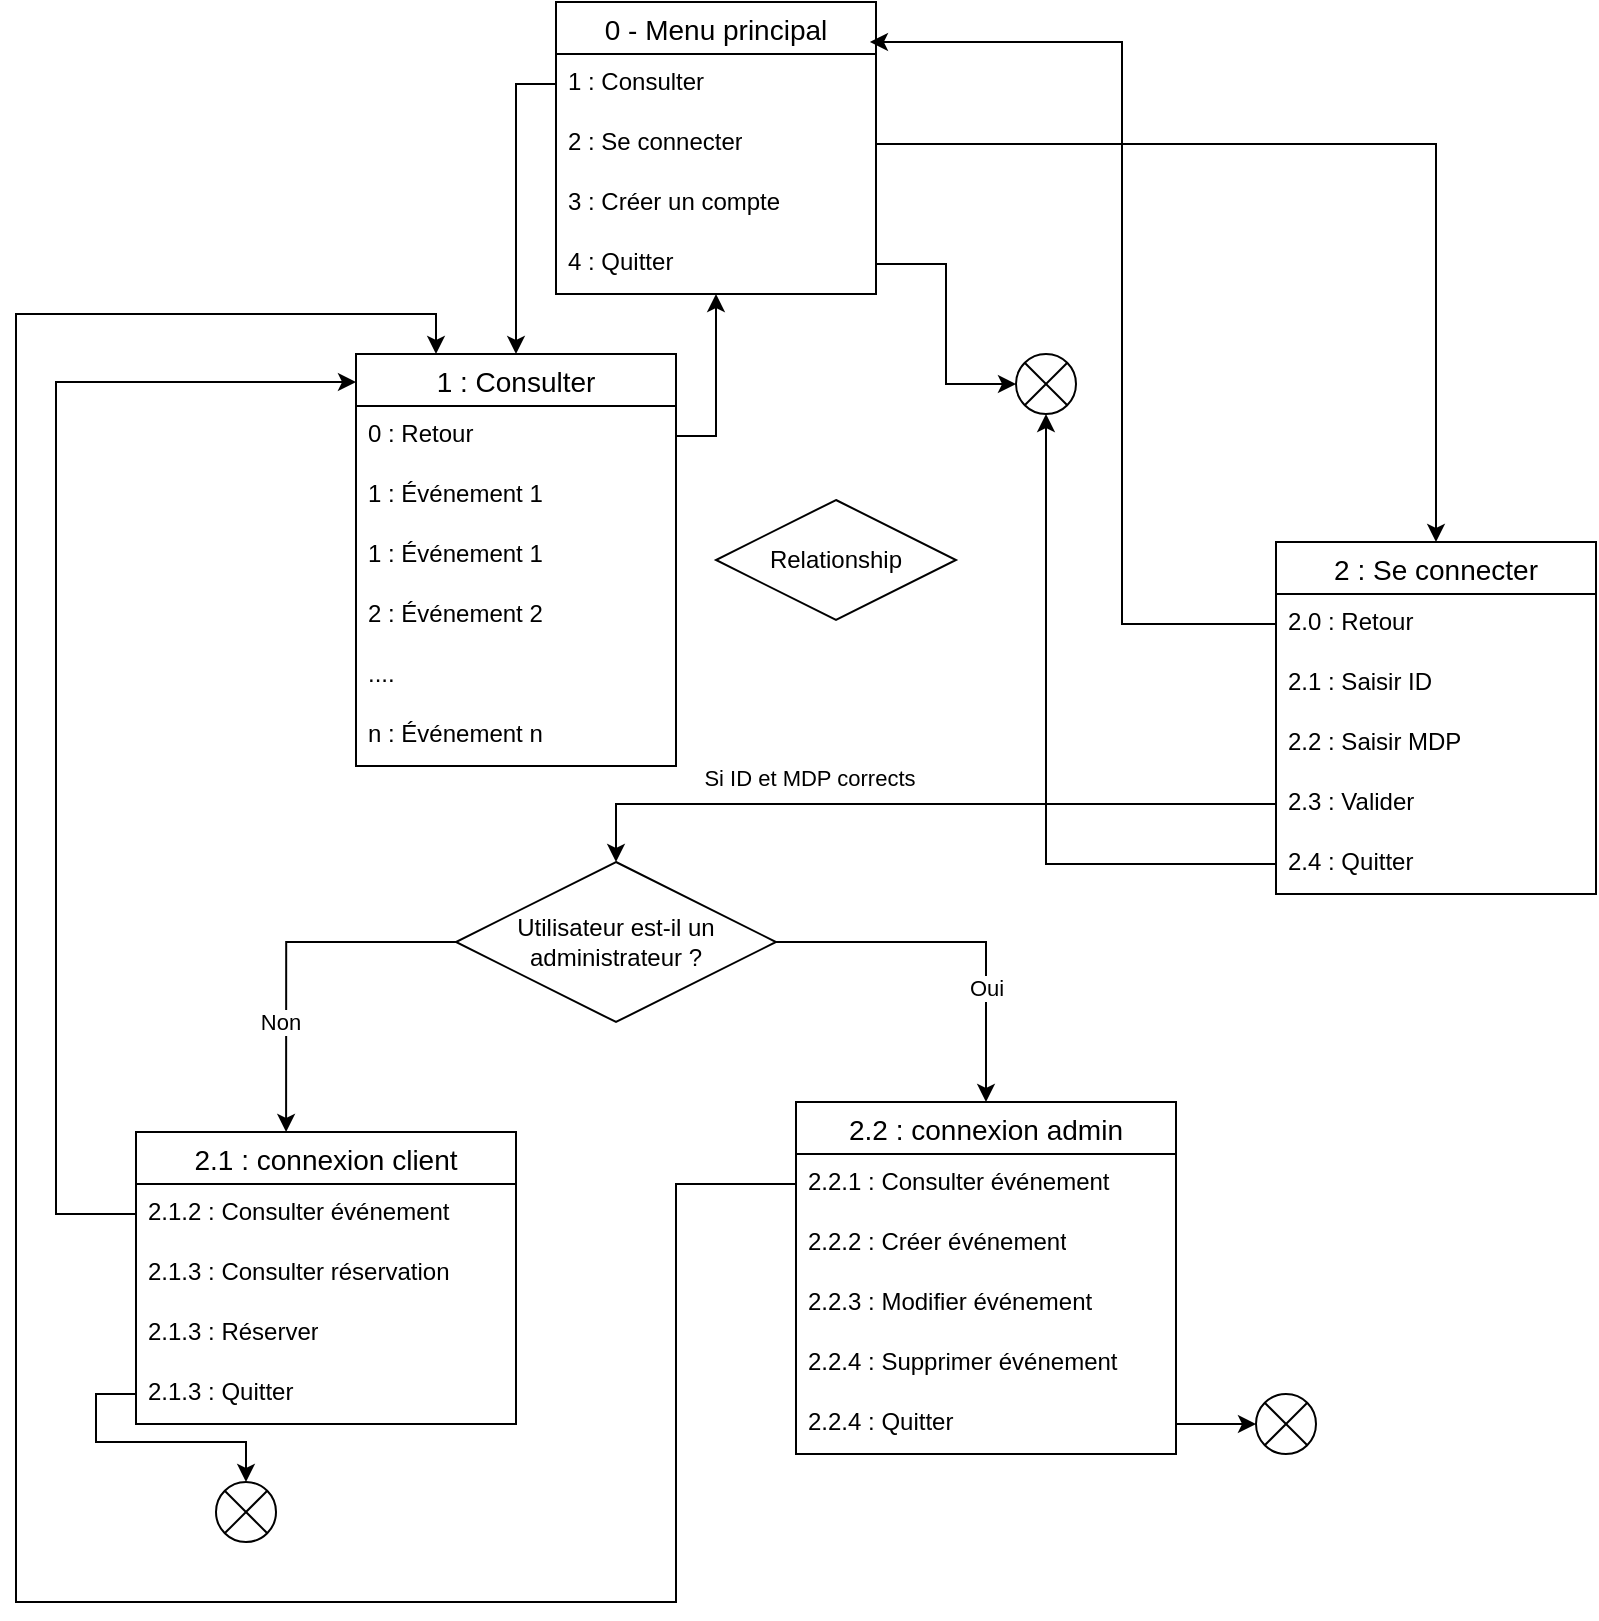 <mxfile version="28.2.3">
  <diagram id="kgpKYQtTHZ0yAKxKKP6v" name="Page-1">
    <mxGraphModel dx="872" dy="441" grid="1" gridSize="10" guides="1" tooltips="1" connect="1" arrows="1" fold="1" page="1" pageScale="1" pageWidth="850" pageHeight="1100" math="0" shadow="0">
      <root>
        <mxCell id="0" />
        <mxCell id="1" parent="0" />
        <mxCell id="VVSGwMYXWNXNr0zrrU-Q-1" value="0 - Menu principal" style="swimlane;fontStyle=0;childLayout=stackLayout;horizontal=1;startSize=26;horizontalStack=0;resizeParent=1;resizeParentMax=0;resizeLast=0;collapsible=1;marginBottom=0;align=center;fontSize=14;" parent="1" vertex="1">
          <mxGeometry x="300" y="30" width="160" height="146" as="geometry" />
        </mxCell>
        <mxCell id="VVSGwMYXWNXNr0zrrU-Q-2" value="1 : Consulter" style="text;strokeColor=none;fillColor=none;spacingLeft=4;spacingRight=4;overflow=hidden;rotatable=0;points=[[0,0.5],[1,0.5]];portConstraint=eastwest;fontSize=12;whiteSpace=wrap;html=1;" parent="VVSGwMYXWNXNr0zrrU-Q-1" vertex="1">
          <mxGeometry y="26" width="160" height="30" as="geometry" />
        </mxCell>
        <mxCell id="VVSGwMYXWNXNr0zrrU-Q-3" value="2 : Se connecter" style="text;strokeColor=none;fillColor=none;spacingLeft=4;spacingRight=4;overflow=hidden;rotatable=0;points=[[0,0.5],[1,0.5]];portConstraint=eastwest;fontSize=12;whiteSpace=wrap;html=1;" parent="VVSGwMYXWNXNr0zrrU-Q-1" vertex="1">
          <mxGeometry y="56" width="160" height="30" as="geometry" />
        </mxCell>
        <mxCell id="VVSGwMYXWNXNr0zrrU-Q-4" value="3 : Créer un compte" style="text;strokeColor=none;fillColor=none;spacingLeft=4;spacingRight=4;overflow=hidden;rotatable=0;points=[[0,0.5],[1,0.5]];portConstraint=eastwest;fontSize=12;whiteSpace=wrap;html=1;" parent="VVSGwMYXWNXNr0zrrU-Q-1" vertex="1">
          <mxGeometry y="86" width="160" height="30" as="geometry" />
        </mxCell>
        <mxCell id="VVSGwMYXWNXNr0zrrU-Q-13" value="4 : Quitter" style="text;strokeColor=none;fillColor=none;spacingLeft=4;spacingRight=4;overflow=hidden;rotatable=0;points=[[0,0.5],[1,0.5]];portConstraint=eastwest;fontSize=12;whiteSpace=wrap;html=1;" parent="VVSGwMYXWNXNr0zrrU-Q-1" vertex="1">
          <mxGeometry y="116" width="160" height="30" as="geometry" />
        </mxCell>
        <mxCell id="g0rAqRnPbwVaa7txAOL7-1" value="1 : Consulter" style="swimlane;fontStyle=0;childLayout=stackLayout;horizontal=1;startSize=26;horizontalStack=0;resizeParent=1;resizeParentMax=0;resizeLast=0;collapsible=1;marginBottom=0;align=center;fontSize=14;" vertex="1" parent="1">
          <mxGeometry x="200" y="206" width="160" height="206" as="geometry" />
        </mxCell>
        <mxCell id="g0rAqRnPbwVaa7txAOL7-24" value="0 : Retour" style="text;strokeColor=none;fillColor=none;spacingLeft=4;spacingRight=4;overflow=hidden;rotatable=0;points=[[0,0.5],[1,0.5]];portConstraint=eastwest;fontSize=12;whiteSpace=wrap;html=1;" vertex="1" parent="g0rAqRnPbwVaa7txAOL7-1">
          <mxGeometry y="26" width="160" height="30" as="geometry" />
        </mxCell>
        <mxCell id="g0rAqRnPbwVaa7txAOL7-58" value="1 : Événement 1" style="text;strokeColor=none;fillColor=none;spacingLeft=4;spacingRight=4;overflow=hidden;rotatable=0;points=[[0,0.5],[1,0.5]];portConstraint=eastwest;fontSize=12;whiteSpace=wrap;html=1;" vertex="1" parent="g0rAqRnPbwVaa7txAOL7-1">
          <mxGeometry y="56" width="160" height="30" as="geometry" />
        </mxCell>
        <mxCell id="g0rAqRnPbwVaa7txAOL7-2" value="1 : Événement 1" style="text;strokeColor=none;fillColor=none;spacingLeft=4;spacingRight=4;overflow=hidden;rotatable=0;points=[[0,0.5],[1,0.5]];portConstraint=eastwest;fontSize=12;whiteSpace=wrap;html=1;" vertex="1" parent="g0rAqRnPbwVaa7txAOL7-1">
          <mxGeometry y="86" width="160" height="30" as="geometry" />
        </mxCell>
        <mxCell id="g0rAqRnPbwVaa7txAOL7-3" value="2 : Événement 2" style="text;strokeColor=none;fillColor=none;spacingLeft=4;spacingRight=4;overflow=hidden;rotatable=0;points=[[0,0.5],[1,0.5]];portConstraint=eastwest;fontSize=12;whiteSpace=wrap;html=1;" vertex="1" parent="g0rAqRnPbwVaa7txAOL7-1">
          <mxGeometry y="116" width="160" height="30" as="geometry" />
        </mxCell>
        <mxCell id="g0rAqRnPbwVaa7txAOL7-4" value="...." style="text;strokeColor=none;fillColor=none;spacingLeft=4;spacingRight=4;overflow=hidden;rotatable=0;points=[[0,0.5],[1,0.5]];portConstraint=eastwest;fontSize=12;whiteSpace=wrap;html=1;" vertex="1" parent="g0rAqRnPbwVaa7txAOL7-1">
          <mxGeometry y="146" width="160" height="30" as="geometry" />
        </mxCell>
        <mxCell id="g0rAqRnPbwVaa7txAOL7-9" value="n : Événement n" style="text;strokeColor=none;fillColor=none;spacingLeft=4;spacingRight=4;overflow=hidden;rotatable=0;points=[[0,0.5],[1,0.5]];portConstraint=eastwest;fontSize=12;whiteSpace=wrap;html=1;" vertex="1" parent="g0rAqRnPbwVaa7txAOL7-1">
          <mxGeometry y="176" width="160" height="30" as="geometry" />
        </mxCell>
        <mxCell id="g0rAqRnPbwVaa7txAOL7-10" value="2 : Se connecter" style="swimlane;fontStyle=0;childLayout=stackLayout;horizontal=1;startSize=26;horizontalStack=0;resizeParent=1;resizeParentMax=0;resizeLast=0;collapsible=1;marginBottom=0;align=center;fontSize=14;" vertex="1" parent="1">
          <mxGeometry x="660" y="300" width="160" height="176" as="geometry" />
        </mxCell>
        <mxCell id="g0rAqRnPbwVaa7txAOL7-41" value="2.0 : Retour" style="text;strokeColor=none;fillColor=none;spacingLeft=4;spacingRight=4;overflow=hidden;rotatable=0;points=[[0,0.5],[1,0.5]];portConstraint=eastwest;fontSize=12;whiteSpace=wrap;html=1;" vertex="1" parent="g0rAqRnPbwVaa7txAOL7-10">
          <mxGeometry y="26" width="160" height="30" as="geometry" />
        </mxCell>
        <mxCell id="g0rAqRnPbwVaa7txAOL7-11" value="2.1 : Saisir ID" style="text;strokeColor=none;fillColor=none;spacingLeft=4;spacingRight=4;overflow=hidden;rotatable=0;points=[[0,0.5],[1,0.5]];portConstraint=eastwest;fontSize=12;whiteSpace=wrap;html=1;" vertex="1" parent="g0rAqRnPbwVaa7txAOL7-10">
          <mxGeometry y="56" width="160" height="30" as="geometry" />
        </mxCell>
        <mxCell id="g0rAqRnPbwVaa7txAOL7-12" value="2.2 : Saisir MDP" style="text;strokeColor=none;fillColor=none;spacingLeft=4;spacingRight=4;overflow=hidden;rotatable=0;points=[[0,0.5],[1,0.5]];portConstraint=eastwest;fontSize=12;whiteSpace=wrap;html=1;" vertex="1" parent="g0rAqRnPbwVaa7txAOL7-10">
          <mxGeometry y="86" width="160" height="30" as="geometry" />
        </mxCell>
        <mxCell id="g0rAqRnPbwVaa7txAOL7-13" value="2.3 : Valider" style="text;strokeColor=none;fillColor=none;spacingLeft=4;spacingRight=4;overflow=hidden;rotatable=0;points=[[0,0.5],[1,0.5]];portConstraint=eastwest;fontSize=12;whiteSpace=wrap;html=1;" vertex="1" parent="g0rAqRnPbwVaa7txAOL7-10">
          <mxGeometry y="116" width="160" height="30" as="geometry" />
        </mxCell>
        <mxCell id="g0rAqRnPbwVaa7txAOL7-40" value="2.4 : Quitter" style="text;strokeColor=none;fillColor=none;spacingLeft=4;spacingRight=4;overflow=hidden;rotatable=0;points=[[0,0.5],[1,0.5]];portConstraint=eastwest;fontSize=12;whiteSpace=wrap;html=1;" vertex="1" parent="g0rAqRnPbwVaa7txAOL7-10">
          <mxGeometry y="146" width="160" height="30" as="geometry" />
        </mxCell>
        <mxCell id="g0rAqRnPbwVaa7txAOL7-15" value="2.1 : connexion client" style="swimlane;fontStyle=0;childLayout=stackLayout;horizontal=1;startSize=26;horizontalStack=0;resizeParent=1;resizeParentMax=0;resizeLast=0;collapsible=1;marginBottom=0;align=center;fontSize=14;" vertex="1" parent="1">
          <mxGeometry x="90" y="595" width="190" height="146" as="geometry" />
        </mxCell>
        <mxCell id="g0rAqRnPbwVaa7txAOL7-16" value="2.1.2 : Consulter événement" style="text;strokeColor=none;fillColor=none;spacingLeft=4;spacingRight=4;overflow=hidden;rotatable=0;points=[[0,0.5],[1,0.5]];portConstraint=eastwest;fontSize=12;whiteSpace=wrap;html=1;" vertex="1" parent="g0rAqRnPbwVaa7txAOL7-15">
          <mxGeometry y="26" width="190" height="30" as="geometry" />
        </mxCell>
        <mxCell id="g0rAqRnPbwVaa7txAOL7-17" value="2.1.3 : Consulter réservation" style="text;strokeColor=none;fillColor=none;spacingLeft=4;spacingRight=4;overflow=hidden;rotatable=0;points=[[0,0.5],[1,0.5]];portConstraint=eastwest;fontSize=12;whiteSpace=wrap;html=1;" vertex="1" parent="g0rAqRnPbwVaa7txAOL7-15">
          <mxGeometry y="56" width="190" height="30" as="geometry" />
        </mxCell>
        <mxCell id="g0rAqRnPbwVaa7txAOL7-18" value="2.1.3 : Réserver" style="text;strokeColor=none;fillColor=none;spacingLeft=4;spacingRight=4;overflow=hidden;rotatable=0;points=[[0,0.5],[1,0.5]];portConstraint=eastwest;fontSize=12;whiteSpace=wrap;html=1;" vertex="1" parent="g0rAqRnPbwVaa7txAOL7-15">
          <mxGeometry y="86" width="190" height="30" as="geometry" />
        </mxCell>
        <mxCell id="g0rAqRnPbwVaa7txAOL7-26" value="2.1.3 : Quitter" style="text;strokeColor=none;fillColor=none;spacingLeft=4;spacingRight=4;overflow=hidden;rotatable=0;points=[[0,0.5],[1,0.5]];portConstraint=eastwest;fontSize=12;whiteSpace=wrap;html=1;" vertex="1" parent="g0rAqRnPbwVaa7txAOL7-15">
          <mxGeometry y="116" width="190" height="30" as="geometry" />
        </mxCell>
        <mxCell id="g0rAqRnPbwVaa7txAOL7-23" style="edgeStyle=orthogonalEdgeStyle;rounded=0;orthogonalLoop=1;jettySize=auto;html=1;" edge="1" parent="1" source="VVSGwMYXWNXNr0zrrU-Q-3" target="g0rAqRnPbwVaa7txAOL7-10">
          <mxGeometry relative="1" as="geometry" />
        </mxCell>
        <mxCell id="g0rAqRnPbwVaa7txAOL7-27" value="2.2 : connexion admin" style="swimlane;fontStyle=0;childLayout=stackLayout;horizontal=1;startSize=26;horizontalStack=0;resizeParent=1;resizeParentMax=0;resizeLast=0;collapsible=1;marginBottom=0;align=center;fontSize=14;" vertex="1" parent="1">
          <mxGeometry x="420" y="580" width="190" height="176" as="geometry" />
        </mxCell>
        <mxCell id="g0rAqRnPbwVaa7txAOL7-28" value="2.2.1 : Consulter événement" style="text;strokeColor=none;fillColor=none;spacingLeft=4;spacingRight=4;overflow=hidden;rotatable=0;points=[[0,0.5],[1,0.5]];portConstraint=eastwest;fontSize=12;whiteSpace=wrap;html=1;" vertex="1" parent="g0rAqRnPbwVaa7txAOL7-27">
          <mxGeometry y="26" width="190" height="30" as="geometry" />
        </mxCell>
        <mxCell id="g0rAqRnPbwVaa7txAOL7-29" value="2.2.2 : Créer événement" style="text;strokeColor=none;fillColor=none;spacingLeft=4;spacingRight=4;overflow=hidden;rotatable=0;points=[[0,0.5],[1,0.5]];portConstraint=eastwest;fontSize=12;whiteSpace=wrap;html=1;" vertex="1" parent="g0rAqRnPbwVaa7txAOL7-27">
          <mxGeometry y="56" width="190" height="30" as="geometry" />
        </mxCell>
        <mxCell id="g0rAqRnPbwVaa7txAOL7-30" value="2.2.3 : Modifier événement" style="text;strokeColor=none;fillColor=none;spacingLeft=4;spacingRight=4;overflow=hidden;rotatable=0;points=[[0,0.5],[1,0.5]];portConstraint=eastwest;fontSize=12;whiteSpace=wrap;html=1;" vertex="1" parent="g0rAqRnPbwVaa7txAOL7-27">
          <mxGeometry y="86" width="190" height="30" as="geometry" />
        </mxCell>
        <mxCell id="g0rAqRnPbwVaa7txAOL7-37" value="2.2.4 : Supprimer événement" style="text;strokeColor=none;fillColor=none;spacingLeft=4;spacingRight=4;overflow=hidden;rotatable=0;points=[[0,0.5],[1,0.5]];portConstraint=eastwest;fontSize=12;whiteSpace=wrap;html=1;" vertex="1" parent="g0rAqRnPbwVaa7txAOL7-27">
          <mxGeometry y="116" width="190" height="30" as="geometry" />
        </mxCell>
        <mxCell id="g0rAqRnPbwVaa7txAOL7-31" value="2.2.4 : Quitter" style="text;strokeColor=none;fillColor=none;spacingLeft=4;spacingRight=4;overflow=hidden;rotatable=0;points=[[0,0.5],[1,0.5]];portConstraint=eastwest;fontSize=12;whiteSpace=wrap;html=1;" vertex="1" parent="g0rAqRnPbwVaa7txAOL7-27">
          <mxGeometry y="146" width="190" height="30" as="geometry" />
        </mxCell>
        <mxCell id="g0rAqRnPbwVaa7txAOL7-38" value="" style="shape=sumEllipse;perimeter=ellipsePerimeter;html=1;backgroundOutline=1;" vertex="1" parent="1">
          <mxGeometry x="530" y="206" width="30" height="30" as="geometry" />
        </mxCell>
        <mxCell id="g0rAqRnPbwVaa7txAOL7-39" style="edgeStyle=orthogonalEdgeStyle;rounded=0;orthogonalLoop=1;jettySize=auto;html=1;entryX=0;entryY=0.5;entryDx=0;entryDy=0;" edge="1" parent="1" source="VVSGwMYXWNXNr0zrrU-Q-13" target="g0rAqRnPbwVaa7txAOL7-38">
          <mxGeometry relative="1" as="geometry" />
        </mxCell>
        <mxCell id="g0rAqRnPbwVaa7txAOL7-42" style="edgeStyle=orthogonalEdgeStyle;rounded=0;orthogonalLoop=1;jettySize=auto;html=1;entryX=0.5;entryY=1;entryDx=0;entryDy=0;" edge="1" parent="1" source="g0rAqRnPbwVaa7txAOL7-40" target="g0rAqRnPbwVaa7txAOL7-38">
          <mxGeometry relative="1" as="geometry" />
        </mxCell>
        <mxCell id="g0rAqRnPbwVaa7txAOL7-44" style="edgeStyle=orthogonalEdgeStyle;rounded=0;orthogonalLoop=1;jettySize=auto;html=1;entryX=0.5;entryY=1;entryDx=0;entryDy=0;" edge="1" parent="1" source="g0rAqRnPbwVaa7txAOL7-24" target="VVSGwMYXWNXNr0zrrU-Q-1">
          <mxGeometry relative="1" as="geometry" />
        </mxCell>
        <mxCell id="g0rAqRnPbwVaa7txAOL7-51" style="edgeStyle=orthogonalEdgeStyle;rounded=0;orthogonalLoop=1;jettySize=auto;html=1;entryX=0.5;entryY=0;entryDx=0;entryDy=0;" edge="1" parent="1" source="g0rAqRnPbwVaa7txAOL7-45" target="g0rAqRnPbwVaa7txAOL7-27">
          <mxGeometry relative="1" as="geometry" />
        </mxCell>
        <mxCell id="g0rAqRnPbwVaa7txAOL7-53" value="Oui" style="edgeLabel;html=1;align=center;verticalAlign=middle;resizable=0;points=[];" vertex="1" connectable="0" parent="g0rAqRnPbwVaa7txAOL7-51">
          <mxGeometry x="0.376" relative="1" as="geometry">
            <mxPoint as="offset" />
          </mxGeometry>
        </mxCell>
        <mxCell id="g0rAqRnPbwVaa7txAOL7-45" value="Utilisateur est-il un administrateur ?" style="shape=rhombus;perimeter=rhombusPerimeter;whiteSpace=wrap;html=1;align=center;" vertex="1" parent="1">
          <mxGeometry x="250" y="460" width="160" height="80" as="geometry" />
        </mxCell>
        <mxCell id="g0rAqRnPbwVaa7txAOL7-48" style="edgeStyle=orthogonalEdgeStyle;rounded=0;orthogonalLoop=1;jettySize=auto;html=1;entryX=0.5;entryY=0;entryDx=0;entryDy=0;" edge="1" parent="1" source="g0rAqRnPbwVaa7txAOL7-13" target="g0rAqRnPbwVaa7txAOL7-45">
          <mxGeometry relative="1" as="geometry" />
        </mxCell>
        <mxCell id="g0rAqRnPbwVaa7txAOL7-49" value="Si ID et MDP corrects&amp;nbsp;" style="edgeLabel;html=1;align=center;verticalAlign=middle;resizable=0;points=[];" vertex="1" connectable="0" parent="g0rAqRnPbwVaa7txAOL7-48">
          <mxGeometry x="0.301" y="-1" relative="1" as="geometry">
            <mxPoint x="1" y="-12" as="offset" />
          </mxGeometry>
        </mxCell>
        <mxCell id="g0rAqRnPbwVaa7txAOL7-50" style="edgeStyle=orthogonalEdgeStyle;rounded=0;orthogonalLoop=1;jettySize=auto;html=1;exitX=0;exitY=0.5;exitDx=0;exitDy=0;entryX=0.395;entryY=0;entryDx=0;entryDy=0;entryPerimeter=0;" edge="1" parent="1" source="g0rAqRnPbwVaa7txAOL7-45" target="g0rAqRnPbwVaa7txAOL7-15">
          <mxGeometry relative="1" as="geometry" />
        </mxCell>
        <mxCell id="g0rAqRnPbwVaa7txAOL7-52" value="Non" style="edgeLabel;html=1;align=center;verticalAlign=middle;resizable=0;points=[];" vertex="1" connectable="0" parent="g0rAqRnPbwVaa7txAOL7-50">
          <mxGeometry x="0.391" y="-3" relative="1" as="geometry">
            <mxPoint as="offset" />
          </mxGeometry>
        </mxCell>
        <mxCell id="g0rAqRnPbwVaa7txAOL7-55" style="edgeStyle=orthogonalEdgeStyle;rounded=0;orthogonalLoop=1;jettySize=auto;html=1;" edge="1" parent="1" source="g0rAqRnPbwVaa7txAOL7-16">
          <mxGeometry relative="1" as="geometry">
            <mxPoint x="200" y="220" as="targetPoint" />
            <Array as="points">
              <mxPoint x="50" y="636" />
              <mxPoint x="50" y="220" />
              <mxPoint x="200" y="220" />
            </Array>
          </mxGeometry>
        </mxCell>
        <mxCell id="g0rAqRnPbwVaa7txAOL7-59" style="edgeStyle=orthogonalEdgeStyle;rounded=0;orthogonalLoop=1;jettySize=auto;html=1;exitX=0;exitY=0.5;exitDx=0;exitDy=0;" edge="1" parent="1" source="VVSGwMYXWNXNr0zrrU-Q-2" target="g0rAqRnPbwVaa7txAOL7-1">
          <mxGeometry relative="1" as="geometry" />
        </mxCell>
        <mxCell id="g0rAqRnPbwVaa7txAOL7-61" style="edgeStyle=orthogonalEdgeStyle;rounded=0;orthogonalLoop=1;jettySize=auto;html=1;entryX=0.981;entryY=0.137;entryDx=0;entryDy=0;entryPerimeter=0;" edge="1" parent="1" source="g0rAqRnPbwVaa7txAOL7-41" target="VVSGwMYXWNXNr0zrrU-Q-1">
          <mxGeometry relative="1" as="geometry">
            <mxPoint x="505" y="50" as="targetPoint" />
            <Array as="points">
              <mxPoint x="583" y="341" />
              <mxPoint x="583" y="50" />
            </Array>
          </mxGeometry>
        </mxCell>
        <mxCell id="g0rAqRnPbwVaa7txAOL7-62" style="edgeStyle=orthogonalEdgeStyle;rounded=0;orthogonalLoop=1;jettySize=auto;html=1;entryX=0.25;entryY=0;entryDx=0;entryDy=0;exitX=0;exitY=0.5;exitDx=0;exitDy=0;" edge="1" parent="1" source="g0rAqRnPbwVaa7txAOL7-28" target="g0rAqRnPbwVaa7txAOL7-1">
          <mxGeometry relative="1" as="geometry">
            <Array as="points">
              <mxPoint x="360" y="621" />
              <mxPoint x="360" y="830" />
              <mxPoint x="30" y="830" />
              <mxPoint x="30" y="186" />
              <mxPoint x="240" y="186" />
            </Array>
          </mxGeometry>
        </mxCell>
        <mxCell id="g0rAqRnPbwVaa7txAOL7-63" value="" style="shape=sumEllipse;perimeter=ellipsePerimeter;html=1;backgroundOutline=1;" vertex="1" parent="1">
          <mxGeometry x="130" y="770" width="30" height="30" as="geometry" />
        </mxCell>
        <mxCell id="g0rAqRnPbwVaa7txAOL7-66" style="edgeStyle=orthogonalEdgeStyle;rounded=0;orthogonalLoop=1;jettySize=auto;html=1;" edge="1" parent="1" source="g0rAqRnPbwVaa7txAOL7-26" target="g0rAqRnPbwVaa7txAOL7-63">
          <mxGeometry relative="1" as="geometry">
            <Array as="points">
              <mxPoint x="70" y="726" />
              <mxPoint x="70" y="750" />
              <mxPoint x="145" y="750" />
            </Array>
          </mxGeometry>
        </mxCell>
        <mxCell id="g0rAqRnPbwVaa7txAOL7-67" value="" style="shape=sumEllipse;perimeter=ellipsePerimeter;html=1;backgroundOutline=1;" vertex="1" parent="1">
          <mxGeometry x="650" y="726" width="30" height="30" as="geometry" />
        </mxCell>
        <mxCell id="g0rAqRnPbwVaa7txAOL7-68" style="edgeStyle=orthogonalEdgeStyle;rounded=0;orthogonalLoop=1;jettySize=auto;html=1;entryX=0;entryY=0.5;entryDx=0;entryDy=0;" edge="1" parent="1" source="g0rAqRnPbwVaa7txAOL7-31" target="g0rAqRnPbwVaa7txAOL7-67">
          <mxGeometry relative="1" as="geometry" />
        </mxCell>
        <mxCell id="g0rAqRnPbwVaa7txAOL7-69" value="Relationship" style="shape=rhombus;perimeter=rhombusPerimeter;whiteSpace=wrap;html=1;align=center;" vertex="1" parent="1">
          <mxGeometry x="380" y="279" width="120" height="60" as="geometry" />
        </mxCell>
      </root>
    </mxGraphModel>
  </diagram>
</mxfile>
